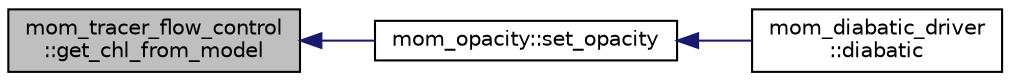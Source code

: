 digraph "mom_tracer_flow_control::get_chl_from_model"
{
 // INTERACTIVE_SVG=YES
  edge [fontname="Helvetica",fontsize="10",labelfontname="Helvetica",labelfontsize="10"];
  node [fontname="Helvetica",fontsize="10",shape=record];
  rankdir="LR";
  Node39 [label="mom_tracer_flow_control\l::get_chl_from_model",height=0.2,width=0.4,color="black", fillcolor="grey75", style="filled", fontcolor="black"];
  Node39 -> Node40 [dir="back",color="midnightblue",fontsize="10",style="solid",fontname="Helvetica"];
  Node40 [label="mom_opacity::set_opacity",height=0.2,width=0.4,color="black", fillcolor="white", style="filled",URL="$namespacemom__opacity.html#aefadc7465f74c0cab731cf1adf5f3a57"];
  Node40 -> Node41 [dir="back",color="midnightblue",fontsize="10",style="solid",fontname="Helvetica"];
  Node41 [label="mom_diabatic_driver\l::diabatic",height=0.2,width=0.4,color="black", fillcolor="white", style="filled",URL="$namespacemom__diabatic__driver.html#af76fe90c618a04d7806bc53fe0f7a2a7",tooltip="This subroutine imposes the diapycnal mass fluxes and the accompanying diapycnal advection of momentu..."];
}
